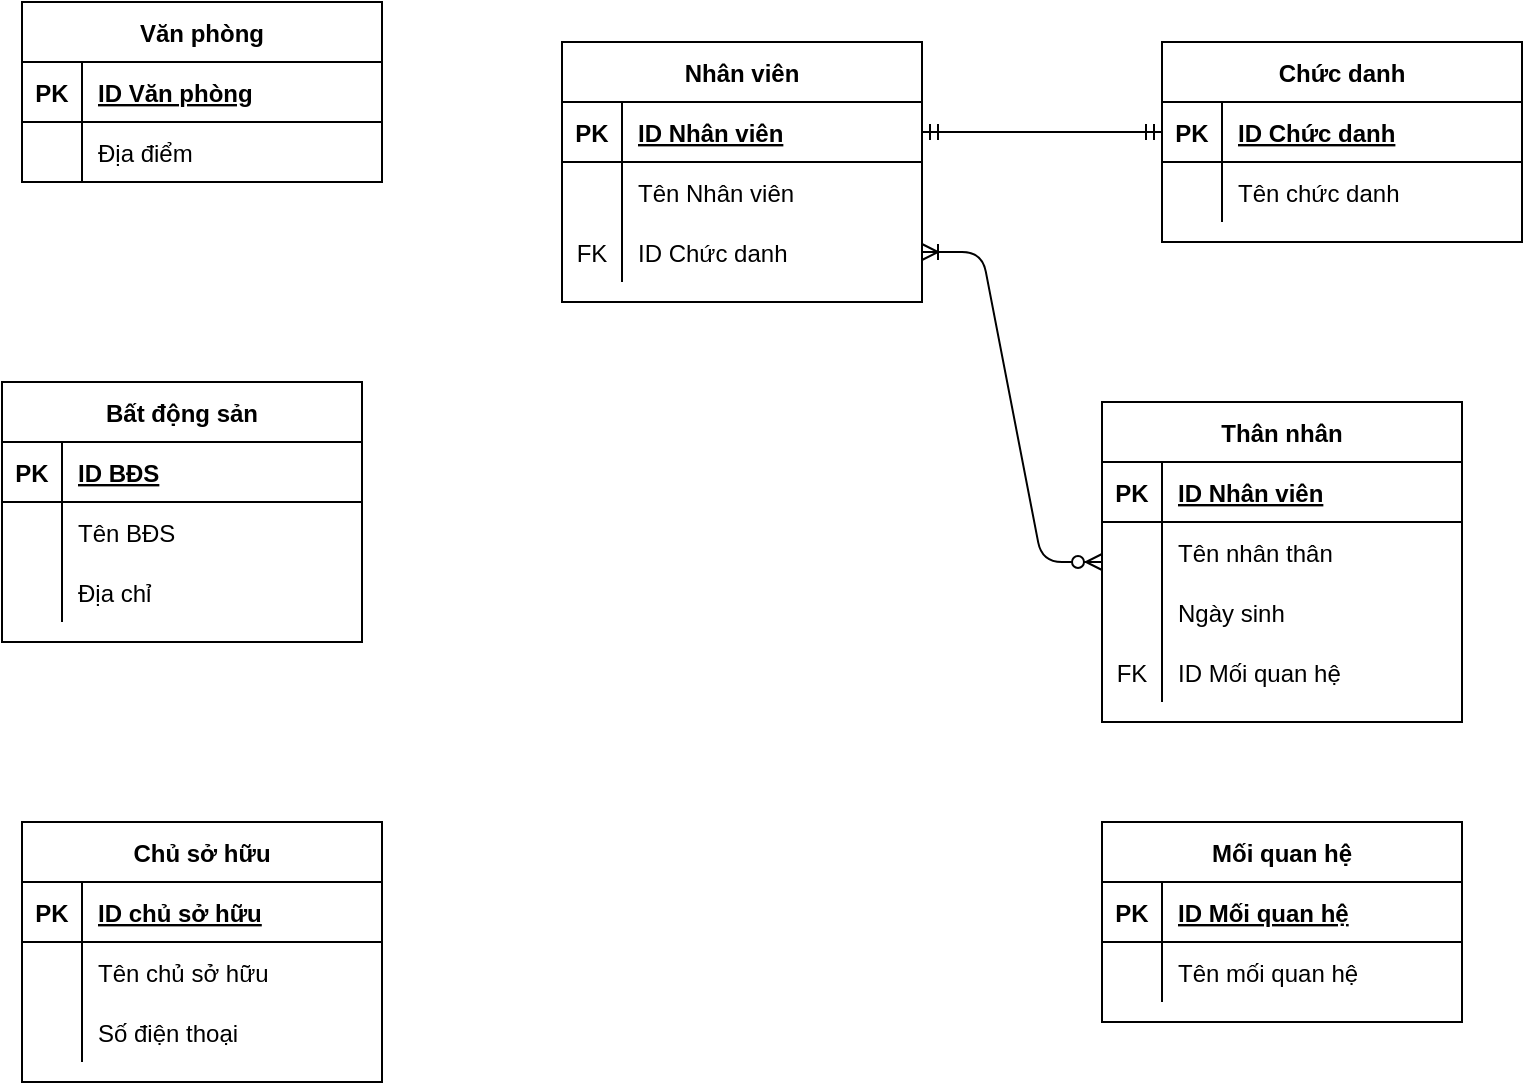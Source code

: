 <mxfile version="13.7.5" type="github">
  <diagram id="R2lEEEUBdFMjLlhIrx00" name="Page-1">
    <mxGraphModel dx="994" dy="583" grid="1" gridSize="10" guides="1" tooltips="1" connect="1" arrows="1" fold="1" page="1" pageScale="1" pageWidth="850" pageHeight="1100" math="0" shadow="0" extFonts="Permanent Marker^https://fonts.googleapis.com/css?family=Permanent+Marker">
      <root>
        <mxCell id="0" />
        <mxCell id="1" parent="0" />
        <mxCell id="9gJUbKaDmGYr913Sys6e-1" value="Văn phòng" style="shape=table;startSize=30;container=1;collapsible=1;childLayout=tableLayout;fixedRows=1;rowLines=0;fontStyle=1;align=center;resizeLast=1;" vertex="1" parent="1">
          <mxGeometry x="40" y="20" width="180" height="90" as="geometry" />
        </mxCell>
        <mxCell id="9gJUbKaDmGYr913Sys6e-2" value="" style="shape=partialRectangle;collapsible=0;dropTarget=0;pointerEvents=0;fillColor=none;top=0;left=0;bottom=1;right=0;points=[[0,0.5],[1,0.5]];portConstraint=eastwest;" vertex="1" parent="9gJUbKaDmGYr913Sys6e-1">
          <mxGeometry y="30" width="180" height="30" as="geometry" />
        </mxCell>
        <mxCell id="9gJUbKaDmGYr913Sys6e-3" value="PK" style="shape=partialRectangle;connectable=0;fillColor=none;top=0;left=0;bottom=0;right=0;fontStyle=1;overflow=hidden;" vertex="1" parent="9gJUbKaDmGYr913Sys6e-2">
          <mxGeometry width="30" height="30" as="geometry" />
        </mxCell>
        <mxCell id="9gJUbKaDmGYr913Sys6e-4" value="ID Văn phòng" style="shape=partialRectangle;connectable=0;fillColor=none;top=0;left=0;bottom=0;right=0;align=left;spacingLeft=6;fontStyle=5;overflow=hidden;" vertex="1" parent="9gJUbKaDmGYr913Sys6e-2">
          <mxGeometry x="30" width="150" height="30" as="geometry" />
        </mxCell>
        <mxCell id="9gJUbKaDmGYr913Sys6e-5" value="" style="shape=partialRectangle;collapsible=0;dropTarget=0;pointerEvents=0;fillColor=none;top=0;left=0;bottom=0;right=0;points=[[0,0.5],[1,0.5]];portConstraint=eastwest;" vertex="1" parent="9gJUbKaDmGYr913Sys6e-1">
          <mxGeometry y="60" width="180" height="30" as="geometry" />
        </mxCell>
        <mxCell id="9gJUbKaDmGYr913Sys6e-6" value="" style="shape=partialRectangle;connectable=0;fillColor=none;top=0;left=0;bottom=0;right=0;editable=1;overflow=hidden;" vertex="1" parent="9gJUbKaDmGYr913Sys6e-5">
          <mxGeometry width="30" height="30" as="geometry" />
        </mxCell>
        <mxCell id="9gJUbKaDmGYr913Sys6e-7" value="Địa điểm" style="shape=partialRectangle;connectable=0;fillColor=none;top=0;left=0;bottom=0;right=0;align=left;spacingLeft=6;overflow=hidden;" vertex="1" parent="9gJUbKaDmGYr913Sys6e-5">
          <mxGeometry x="30" width="150" height="30" as="geometry" />
        </mxCell>
        <mxCell id="9gJUbKaDmGYr913Sys6e-14" value="Nhân viên" style="shape=table;startSize=30;container=1;collapsible=1;childLayout=tableLayout;fixedRows=1;rowLines=0;fontStyle=1;align=center;resizeLast=1;" vertex="1" parent="1">
          <mxGeometry x="310" y="40" width="180" height="130" as="geometry" />
        </mxCell>
        <mxCell id="9gJUbKaDmGYr913Sys6e-15" value="" style="shape=partialRectangle;collapsible=0;dropTarget=0;pointerEvents=0;fillColor=none;top=0;left=0;bottom=1;right=0;points=[[0,0.5],[1,0.5]];portConstraint=eastwest;" vertex="1" parent="9gJUbKaDmGYr913Sys6e-14">
          <mxGeometry y="30" width="180" height="30" as="geometry" />
        </mxCell>
        <mxCell id="9gJUbKaDmGYr913Sys6e-16" value="PK" style="shape=partialRectangle;connectable=0;fillColor=none;top=0;left=0;bottom=0;right=0;fontStyle=1;overflow=hidden;" vertex="1" parent="9gJUbKaDmGYr913Sys6e-15">
          <mxGeometry width="30" height="30" as="geometry" />
        </mxCell>
        <mxCell id="9gJUbKaDmGYr913Sys6e-17" value="ID Nhân viên" style="shape=partialRectangle;connectable=0;fillColor=none;top=0;left=0;bottom=0;right=0;align=left;spacingLeft=6;fontStyle=5;overflow=hidden;" vertex="1" parent="9gJUbKaDmGYr913Sys6e-15">
          <mxGeometry x="30" width="150" height="30" as="geometry" />
        </mxCell>
        <mxCell id="9gJUbKaDmGYr913Sys6e-18" value="" style="shape=partialRectangle;collapsible=0;dropTarget=0;pointerEvents=0;fillColor=none;top=0;left=0;bottom=0;right=0;points=[[0,0.5],[1,0.5]];portConstraint=eastwest;" vertex="1" parent="9gJUbKaDmGYr913Sys6e-14">
          <mxGeometry y="60" width="180" height="30" as="geometry" />
        </mxCell>
        <mxCell id="9gJUbKaDmGYr913Sys6e-19" value="" style="shape=partialRectangle;connectable=0;fillColor=none;top=0;left=0;bottom=0;right=0;editable=1;overflow=hidden;" vertex="1" parent="9gJUbKaDmGYr913Sys6e-18">
          <mxGeometry width="30" height="30" as="geometry" />
        </mxCell>
        <mxCell id="9gJUbKaDmGYr913Sys6e-20" value="Tên Nhân viên" style="shape=partialRectangle;connectable=0;fillColor=none;top=0;left=0;bottom=0;right=0;align=left;spacingLeft=6;overflow=hidden;" vertex="1" parent="9gJUbKaDmGYr913Sys6e-18">
          <mxGeometry x="30" width="150" height="30" as="geometry" />
        </mxCell>
        <mxCell id="9gJUbKaDmGYr913Sys6e-21" value="" style="shape=partialRectangle;collapsible=0;dropTarget=0;pointerEvents=0;fillColor=none;top=0;left=0;bottom=0;right=0;points=[[0,0.5],[1,0.5]];portConstraint=eastwest;" vertex="1" parent="9gJUbKaDmGYr913Sys6e-14">
          <mxGeometry y="90" width="180" height="30" as="geometry" />
        </mxCell>
        <mxCell id="9gJUbKaDmGYr913Sys6e-22" value="FK" style="shape=partialRectangle;connectable=0;fillColor=none;top=0;left=0;bottom=0;right=0;editable=1;overflow=hidden;" vertex="1" parent="9gJUbKaDmGYr913Sys6e-21">
          <mxGeometry width="30" height="30" as="geometry" />
        </mxCell>
        <mxCell id="9gJUbKaDmGYr913Sys6e-23" value="ID Chức danh" style="shape=partialRectangle;connectable=0;fillColor=none;top=0;left=0;bottom=0;right=0;align=left;spacingLeft=6;overflow=hidden;" vertex="1" parent="9gJUbKaDmGYr913Sys6e-21">
          <mxGeometry x="30" width="150" height="30" as="geometry" />
        </mxCell>
        <mxCell id="9gJUbKaDmGYr913Sys6e-27" value="Chức danh" style="shape=table;startSize=30;container=1;collapsible=1;childLayout=tableLayout;fixedRows=1;rowLines=0;fontStyle=1;align=center;resizeLast=1;" vertex="1" parent="1">
          <mxGeometry x="610" y="40" width="180" height="100" as="geometry" />
        </mxCell>
        <mxCell id="9gJUbKaDmGYr913Sys6e-28" value="" style="shape=partialRectangle;collapsible=0;dropTarget=0;pointerEvents=0;fillColor=none;top=0;left=0;bottom=1;right=0;points=[[0,0.5],[1,0.5]];portConstraint=eastwest;" vertex="1" parent="9gJUbKaDmGYr913Sys6e-27">
          <mxGeometry y="30" width="180" height="30" as="geometry" />
        </mxCell>
        <mxCell id="9gJUbKaDmGYr913Sys6e-29" value="PK" style="shape=partialRectangle;connectable=0;fillColor=none;top=0;left=0;bottom=0;right=0;fontStyle=1;overflow=hidden;" vertex="1" parent="9gJUbKaDmGYr913Sys6e-28">
          <mxGeometry width="30" height="30" as="geometry" />
        </mxCell>
        <mxCell id="9gJUbKaDmGYr913Sys6e-30" value="ID Chức danh" style="shape=partialRectangle;connectable=0;fillColor=none;top=0;left=0;bottom=0;right=0;align=left;spacingLeft=6;fontStyle=5;overflow=hidden;" vertex="1" parent="9gJUbKaDmGYr913Sys6e-28">
          <mxGeometry x="30" width="150" height="30" as="geometry" />
        </mxCell>
        <mxCell id="9gJUbKaDmGYr913Sys6e-31" value="" style="shape=partialRectangle;collapsible=0;dropTarget=0;pointerEvents=0;fillColor=none;top=0;left=0;bottom=0;right=0;points=[[0,0.5],[1,0.5]];portConstraint=eastwest;" vertex="1" parent="9gJUbKaDmGYr913Sys6e-27">
          <mxGeometry y="60" width="180" height="30" as="geometry" />
        </mxCell>
        <mxCell id="9gJUbKaDmGYr913Sys6e-32" value="" style="shape=partialRectangle;connectable=0;fillColor=none;top=0;left=0;bottom=0;right=0;editable=1;overflow=hidden;" vertex="1" parent="9gJUbKaDmGYr913Sys6e-31">
          <mxGeometry width="30" height="30" as="geometry" />
        </mxCell>
        <mxCell id="9gJUbKaDmGYr913Sys6e-33" value="Tên chức danh" style="shape=partialRectangle;connectable=0;fillColor=none;top=0;left=0;bottom=0;right=0;align=left;spacingLeft=6;overflow=hidden;" vertex="1" parent="9gJUbKaDmGYr913Sys6e-31">
          <mxGeometry x="30" width="150" height="30" as="geometry" />
        </mxCell>
        <mxCell id="9gJUbKaDmGYr913Sys6e-40" value="Bất động sản" style="shape=table;startSize=30;container=1;collapsible=1;childLayout=tableLayout;fixedRows=1;rowLines=0;fontStyle=1;align=center;resizeLast=1;" vertex="1" parent="1">
          <mxGeometry x="30" y="210" width="180" height="130" as="geometry" />
        </mxCell>
        <mxCell id="9gJUbKaDmGYr913Sys6e-41" value="" style="shape=partialRectangle;collapsible=0;dropTarget=0;pointerEvents=0;fillColor=none;top=0;left=0;bottom=1;right=0;points=[[0,0.5],[1,0.5]];portConstraint=eastwest;" vertex="1" parent="9gJUbKaDmGYr913Sys6e-40">
          <mxGeometry y="30" width="180" height="30" as="geometry" />
        </mxCell>
        <mxCell id="9gJUbKaDmGYr913Sys6e-42" value="PK" style="shape=partialRectangle;connectable=0;fillColor=none;top=0;left=0;bottom=0;right=0;fontStyle=1;overflow=hidden;" vertex="1" parent="9gJUbKaDmGYr913Sys6e-41">
          <mxGeometry width="30" height="30" as="geometry" />
        </mxCell>
        <mxCell id="9gJUbKaDmGYr913Sys6e-43" value="ID BĐS" style="shape=partialRectangle;connectable=0;fillColor=none;top=0;left=0;bottom=0;right=0;align=left;spacingLeft=6;fontStyle=5;overflow=hidden;" vertex="1" parent="9gJUbKaDmGYr913Sys6e-41">
          <mxGeometry x="30" width="150" height="30" as="geometry" />
        </mxCell>
        <mxCell id="9gJUbKaDmGYr913Sys6e-44" value="" style="shape=partialRectangle;collapsible=0;dropTarget=0;pointerEvents=0;fillColor=none;top=0;left=0;bottom=0;right=0;points=[[0,0.5],[1,0.5]];portConstraint=eastwest;" vertex="1" parent="9gJUbKaDmGYr913Sys6e-40">
          <mxGeometry y="60" width="180" height="30" as="geometry" />
        </mxCell>
        <mxCell id="9gJUbKaDmGYr913Sys6e-45" value="" style="shape=partialRectangle;connectable=0;fillColor=none;top=0;left=0;bottom=0;right=0;editable=1;overflow=hidden;" vertex="1" parent="9gJUbKaDmGYr913Sys6e-44">
          <mxGeometry width="30" height="30" as="geometry" />
        </mxCell>
        <mxCell id="9gJUbKaDmGYr913Sys6e-46" value="Tên BĐS" style="shape=partialRectangle;connectable=0;fillColor=none;top=0;left=0;bottom=0;right=0;align=left;spacingLeft=6;overflow=hidden;" vertex="1" parent="9gJUbKaDmGYr913Sys6e-44">
          <mxGeometry x="30" width="150" height="30" as="geometry" />
        </mxCell>
        <mxCell id="9gJUbKaDmGYr913Sys6e-47" value="" style="shape=partialRectangle;collapsible=0;dropTarget=0;pointerEvents=0;fillColor=none;top=0;left=0;bottom=0;right=0;points=[[0,0.5],[1,0.5]];portConstraint=eastwest;" vertex="1" parent="9gJUbKaDmGYr913Sys6e-40">
          <mxGeometry y="90" width="180" height="30" as="geometry" />
        </mxCell>
        <mxCell id="9gJUbKaDmGYr913Sys6e-48" value="" style="shape=partialRectangle;connectable=0;fillColor=none;top=0;left=0;bottom=0;right=0;editable=1;overflow=hidden;" vertex="1" parent="9gJUbKaDmGYr913Sys6e-47">
          <mxGeometry width="30" height="30" as="geometry" />
        </mxCell>
        <mxCell id="9gJUbKaDmGYr913Sys6e-49" value="Địa chỉ" style="shape=partialRectangle;connectable=0;fillColor=none;top=0;left=0;bottom=0;right=0;align=left;spacingLeft=6;overflow=hidden;" vertex="1" parent="9gJUbKaDmGYr913Sys6e-47">
          <mxGeometry x="30" width="150" height="30" as="geometry" />
        </mxCell>
        <mxCell id="9gJUbKaDmGYr913Sys6e-53" value="Chủ sở hữu" style="shape=table;startSize=30;container=1;collapsible=1;childLayout=tableLayout;fixedRows=1;rowLines=0;fontStyle=1;align=center;resizeLast=1;" vertex="1" parent="1">
          <mxGeometry x="40" y="430" width="180" height="130" as="geometry" />
        </mxCell>
        <mxCell id="9gJUbKaDmGYr913Sys6e-54" value="" style="shape=partialRectangle;collapsible=0;dropTarget=0;pointerEvents=0;fillColor=none;top=0;left=0;bottom=1;right=0;points=[[0,0.5],[1,0.5]];portConstraint=eastwest;" vertex="1" parent="9gJUbKaDmGYr913Sys6e-53">
          <mxGeometry y="30" width="180" height="30" as="geometry" />
        </mxCell>
        <mxCell id="9gJUbKaDmGYr913Sys6e-55" value="PK" style="shape=partialRectangle;connectable=0;fillColor=none;top=0;left=0;bottom=0;right=0;fontStyle=1;overflow=hidden;" vertex="1" parent="9gJUbKaDmGYr913Sys6e-54">
          <mxGeometry width="30" height="30" as="geometry" />
        </mxCell>
        <mxCell id="9gJUbKaDmGYr913Sys6e-56" value="ID chủ sở hữu" style="shape=partialRectangle;connectable=0;fillColor=none;top=0;left=0;bottom=0;right=0;align=left;spacingLeft=6;fontStyle=5;overflow=hidden;" vertex="1" parent="9gJUbKaDmGYr913Sys6e-54">
          <mxGeometry x="30" width="150" height="30" as="geometry" />
        </mxCell>
        <mxCell id="9gJUbKaDmGYr913Sys6e-57" value="" style="shape=partialRectangle;collapsible=0;dropTarget=0;pointerEvents=0;fillColor=none;top=0;left=0;bottom=0;right=0;points=[[0,0.5],[1,0.5]];portConstraint=eastwest;" vertex="1" parent="9gJUbKaDmGYr913Sys6e-53">
          <mxGeometry y="60" width="180" height="30" as="geometry" />
        </mxCell>
        <mxCell id="9gJUbKaDmGYr913Sys6e-58" value="" style="shape=partialRectangle;connectable=0;fillColor=none;top=0;left=0;bottom=0;right=0;editable=1;overflow=hidden;" vertex="1" parent="9gJUbKaDmGYr913Sys6e-57">
          <mxGeometry width="30" height="30" as="geometry" />
        </mxCell>
        <mxCell id="9gJUbKaDmGYr913Sys6e-59" value="Tên chủ sở hữu" style="shape=partialRectangle;connectable=0;fillColor=none;top=0;left=0;bottom=0;right=0;align=left;spacingLeft=6;overflow=hidden;" vertex="1" parent="9gJUbKaDmGYr913Sys6e-57">
          <mxGeometry x="30" width="150" height="30" as="geometry" />
        </mxCell>
        <mxCell id="9gJUbKaDmGYr913Sys6e-60" value="" style="shape=partialRectangle;collapsible=0;dropTarget=0;pointerEvents=0;fillColor=none;top=0;left=0;bottom=0;right=0;points=[[0,0.5],[1,0.5]];portConstraint=eastwest;" vertex="1" parent="9gJUbKaDmGYr913Sys6e-53">
          <mxGeometry y="90" width="180" height="30" as="geometry" />
        </mxCell>
        <mxCell id="9gJUbKaDmGYr913Sys6e-61" value="" style="shape=partialRectangle;connectable=0;fillColor=none;top=0;left=0;bottom=0;right=0;editable=1;overflow=hidden;" vertex="1" parent="9gJUbKaDmGYr913Sys6e-60">
          <mxGeometry width="30" height="30" as="geometry" />
        </mxCell>
        <mxCell id="9gJUbKaDmGYr913Sys6e-62" value="Số điện thoại" style="shape=partialRectangle;connectable=0;fillColor=none;top=0;left=0;bottom=0;right=0;align=left;spacingLeft=6;overflow=hidden;" vertex="1" parent="9gJUbKaDmGYr913Sys6e-60">
          <mxGeometry x="30" width="150" height="30" as="geometry" />
        </mxCell>
        <mxCell id="9gJUbKaDmGYr913Sys6e-66" value="Thân nhân" style="shape=table;startSize=30;container=1;collapsible=1;childLayout=tableLayout;fixedRows=1;rowLines=0;fontStyle=1;align=center;resizeLast=1;" vertex="1" parent="1">
          <mxGeometry x="580" y="220" width="180" height="160" as="geometry" />
        </mxCell>
        <mxCell id="9gJUbKaDmGYr913Sys6e-67" value="" style="shape=partialRectangle;collapsible=0;dropTarget=0;pointerEvents=0;fillColor=none;top=0;left=0;bottom=1;right=0;points=[[0,0.5],[1,0.5]];portConstraint=eastwest;" vertex="1" parent="9gJUbKaDmGYr913Sys6e-66">
          <mxGeometry y="30" width="180" height="30" as="geometry" />
        </mxCell>
        <mxCell id="9gJUbKaDmGYr913Sys6e-68" value="PK" style="shape=partialRectangle;connectable=0;fillColor=none;top=0;left=0;bottom=0;right=0;fontStyle=1;overflow=hidden;" vertex="1" parent="9gJUbKaDmGYr913Sys6e-67">
          <mxGeometry width="30" height="30" as="geometry" />
        </mxCell>
        <mxCell id="9gJUbKaDmGYr913Sys6e-69" value="ID Nhân viên" style="shape=partialRectangle;connectable=0;fillColor=none;top=0;left=0;bottom=0;right=0;align=left;spacingLeft=6;fontStyle=5;overflow=hidden;" vertex="1" parent="9gJUbKaDmGYr913Sys6e-67">
          <mxGeometry x="30" width="150" height="30" as="geometry" />
        </mxCell>
        <mxCell id="9gJUbKaDmGYr913Sys6e-70" value="" style="shape=partialRectangle;collapsible=0;dropTarget=0;pointerEvents=0;fillColor=none;top=0;left=0;bottom=0;right=0;points=[[0,0.5],[1,0.5]];portConstraint=eastwest;" vertex="1" parent="9gJUbKaDmGYr913Sys6e-66">
          <mxGeometry y="60" width="180" height="30" as="geometry" />
        </mxCell>
        <mxCell id="9gJUbKaDmGYr913Sys6e-71" value="" style="shape=partialRectangle;connectable=0;fillColor=none;top=0;left=0;bottom=0;right=0;editable=1;overflow=hidden;" vertex="1" parent="9gJUbKaDmGYr913Sys6e-70">
          <mxGeometry width="30" height="30" as="geometry" />
        </mxCell>
        <mxCell id="9gJUbKaDmGYr913Sys6e-72" value="Tên nhân thân" style="shape=partialRectangle;connectable=0;fillColor=none;top=0;left=0;bottom=0;right=0;align=left;spacingLeft=6;overflow=hidden;" vertex="1" parent="9gJUbKaDmGYr913Sys6e-70">
          <mxGeometry x="30" width="150" height="30" as="geometry" />
        </mxCell>
        <mxCell id="9gJUbKaDmGYr913Sys6e-73" value="" style="shape=partialRectangle;collapsible=0;dropTarget=0;pointerEvents=0;fillColor=none;top=0;left=0;bottom=0;right=0;points=[[0,0.5],[1,0.5]];portConstraint=eastwest;" vertex="1" parent="9gJUbKaDmGYr913Sys6e-66">
          <mxGeometry y="90" width="180" height="30" as="geometry" />
        </mxCell>
        <mxCell id="9gJUbKaDmGYr913Sys6e-74" value="" style="shape=partialRectangle;connectable=0;fillColor=none;top=0;left=0;bottom=0;right=0;editable=1;overflow=hidden;" vertex="1" parent="9gJUbKaDmGYr913Sys6e-73">
          <mxGeometry width="30" height="30" as="geometry" />
        </mxCell>
        <mxCell id="9gJUbKaDmGYr913Sys6e-75" value="Ngày sinh" style="shape=partialRectangle;connectable=0;fillColor=none;top=0;left=0;bottom=0;right=0;align=left;spacingLeft=6;overflow=hidden;" vertex="1" parent="9gJUbKaDmGYr913Sys6e-73">
          <mxGeometry x="30" width="150" height="30" as="geometry" />
        </mxCell>
        <mxCell id="9gJUbKaDmGYr913Sys6e-76" value="" style="shape=partialRectangle;collapsible=0;dropTarget=0;pointerEvents=0;fillColor=none;top=0;left=0;bottom=0;right=0;points=[[0,0.5],[1,0.5]];portConstraint=eastwest;" vertex="1" parent="9gJUbKaDmGYr913Sys6e-66">
          <mxGeometry y="120" width="180" height="30" as="geometry" />
        </mxCell>
        <mxCell id="9gJUbKaDmGYr913Sys6e-77" value="FK" style="shape=partialRectangle;connectable=0;fillColor=none;top=0;left=0;bottom=0;right=0;editable=1;overflow=hidden;" vertex="1" parent="9gJUbKaDmGYr913Sys6e-76">
          <mxGeometry width="30" height="30" as="geometry" />
        </mxCell>
        <mxCell id="9gJUbKaDmGYr913Sys6e-78" value="ID Mối quan hệ" style="shape=partialRectangle;connectable=0;fillColor=none;top=0;left=0;bottom=0;right=0;align=left;spacingLeft=6;overflow=hidden;" vertex="1" parent="9gJUbKaDmGYr913Sys6e-76">
          <mxGeometry x="30" width="150" height="30" as="geometry" />
        </mxCell>
        <mxCell id="9gJUbKaDmGYr913Sys6e-92" value="" style="edgeStyle=entityRelationEdgeStyle;fontSize=12;html=1;endArrow=ERmandOne;startArrow=ERmandOne;entryX=0;entryY=0.5;entryDx=0;entryDy=0;exitX=1;exitY=0.5;exitDx=0;exitDy=0;" edge="1" parent="1" source="9gJUbKaDmGYr913Sys6e-15" target="9gJUbKaDmGYr913Sys6e-28">
          <mxGeometry width="100" height="100" relative="1" as="geometry">
            <mxPoint x="370" y="330" as="sourcePoint" />
            <mxPoint x="470" y="230" as="targetPoint" />
          </mxGeometry>
        </mxCell>
        <mxCell id="9gJUbKaDmGYr913Sys6e-93" value="" style="edgeStyle=entityRelationEdgeStyle;fontSize=12;html=1;endArrow=ERoneToMany;startArrow=ERzeroToMany;" edge="1" parent="1" source="9gJUbKaDmGYr913Sys6e-66" target="9gJUbKaDmGYr913Sys6e-21">
          <mxGeometry width="100" height="100" relative="1" as="geometry">
            <mxPoint x="440" y="325" as="sourcePoint" />
            <mxPoint x="520" y="225" as="targetPoint" />
          </mxGeometry>
        </mxCell>
        <mxCell id="9gJUbKaDmGYr913Sys6e-79" value="Mối quan hệ" style="shape=table;startSize=30;container=1;collapsible=1;childLayout=tableLayout;fixedRows=1;rowLines=0;fontStyle=1;align=center;resizeLast=1;" vertex="1" parent="1">
          <mxGeometry x="580" y="430" width="180" height="100" as="geometry" />
        </mxCell>
        <mxCell id="9gJUbKaDmGYr913Sys6e-80" value="" style="shape=partialRectangle;collapsible=0;dropTarget=0;pointerEvents=0;fillColor=none;top=0;left=0;bottom=1;right=0;points=[[0,0.5],[1,0.5]];portConstraint=eastwest;" vertex="1" parent="9gJUbKaDmGYr913Sys6e-79">
          <mxGeometry y="30" width="180" height="30" as="geometry" />
        </mxCell>
        <mxCell id="9gJUbKaDmGYr913Sys6e-81" value="PK" style="shape=partialRectangle;connectable=0;fillColor=none;top=0;left=0;bottom=0;right=0;fontStyle=1;overflow=hidden;" vertex="1" parent="9gJUbKaDmGYr913Sys6e-80">
          <mxGeometry width="30" height="30" as="geometry" />
        </mxCell>
        <mxCell id="9gJUbKaDmGYr913Sys6e-82" value="ID Mối quan hệ" style="shape=partialRectangle;connectable=0;fillColor=none;top=0;left=0;bottom=0;right=0;align=left;spacingLeft=6;fontStyle=5;overflow=hidden;" vertex="1" parent="9gJUbKaDmGYr913Sys6e-80">
          <mxGeometry x="30" width="150" height="30" as="geometry" />
        </mxCell>
        <mxCell id="9gJUbKaDmGYr913Sys6e-83" value="" style="shape=partialRectangle;collapsible=0;dropTarget=0;pointerEvents=0;fillColor=none;top=0;left=0;bottom=0;right=0;points=[[0,0.5],[1,0.5]];portConstraint=eastwest;" vertex="1" parent="9gJUbKaDmGYr913Sys6e-79">
          <mxGeometry y="60" width="180" height="30" as="geometry" />
        </mxCell>
        <mxCell id="9gJUbKaDmGYr913Sys6e-84" value="" style="shape=partialRectangle;connectable=0;fillColor=none;top=0;left=0;bottom=0;right=0;editable=1;overflow=hidden;" vertex="1" parent="9gJUbKaDmGYr913Sys6e-83">
          <mxGeometry width="30" height="30" as="geometry" />
        </mxCell>
        <mxCell id="9gJUbKaDmGYr913Sys6e-85" value="Tên mối quan hệ" style="shape=partialRectangle;connectable=0;fillColor=none;top=0;left=0;bottom=0;right=0;align=left;spacingLeft=6;overflow=hidden;" vertex="1" parent="9gJUbKaDmGYr913Sys6e-83">
          <mxGeometry x="30" width="150" height="30" as="geometry" />
        </mxCell>
      </root>
    </mxGraphModel>
  </diagram>
</mxfile>
